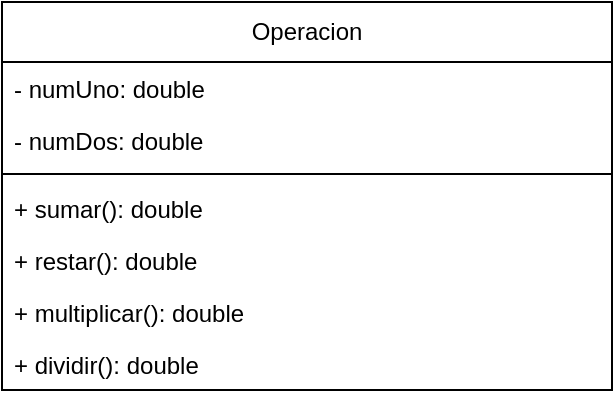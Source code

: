 <mxfile version="26.0.16">
  <diagram name="Página-1" id="1sTRYYgIjtnhhmSdObvM">
    <mxGraphModel dx="313" dy="618" grid="1" gridSize="10" guides="1" tooltips="1" connect="1" arrows="1" fold="1" page="1" pageScale="1" pageWidth="827" pageHeight="1169" math="0" shadow="0">
      <root>
        <mxCell id="0" />
        <mxCell id="1" parent="0" />
        <mxCell id="6_1M1wy337pFZwj4fq5--5" value="Operacion" style="swimlane;fontStyle=0;childLayout=stackLayout;horizontal=1;startSize=30;fillColor=none;horizontalStack=0;resizeParent=1;resizeParentMax=0;resizeLast=0;collapsible=1;marginBottom=0;whiteSpace=wrap;html=1;" vertex="1" parent="1">
          <mxGeometry x="273" y="140" width="305" height="194" as="geometry" />
        </mxCell>
        <mxCell id="6_1M1wy337pFZwj4fq5--6" value="- numUno: double" style="text;strokeColor=none;fillColor=none;align=left;verticalAlign=top;spacingLeft=4;spacingRight=4;overflow=hidden;rotatable=0;points=[[0,0.5],[1,0.5]];portConstraint=eastwest;whiteSpace=wrap;html=1;" vertex="1" parent="6_1M1wy337pFZwj4fq5--5">
          <mxGeometry y="30" width="305" height="26" as="geometry" />
        </mxCell>
        <mxCell id="6_1M1wy337pFZwj4fq5--7" value="- numDos: double" style="text;strokeColor=none;fillColor=none;align=left;verticalAlign=top;spacingLeft=4;spacingRight=4;overflow=hidden;rotatable=0;points=[[0,0.5],[1,0.5]];portConstraint=eastwest;whiteSpace=wrap;html=1;" vertex="1" parent="6_1M1wy337pFZwj4fq5--5">
          <mxGeometry y="56" width="305" height="26" as="geometry" />
        </mxCell>
        <mxCell id="6_1M1wy337pFZwj4fq5--8" value="" style="line;strokeWidth=1;fillColor=none;align=left;verticalAlign=middle;spacingTop=-1;spacingLeft=3;spacingRight=3;rotatable=0;labelPosition=right;points=[];portConstraint=eastwest;strokeColor=inherit;" vertex="1" parent="6_1M1wy337pFZwj4fq5--5">
          <mxGeometry y="82" width="305" height="8" as="geometry" />
        </mxCell>
        <mxCell id="6_1M1wy337pFZwj4fq5--9" value="+ sumar(): double" style="text;strokeColor=none;fillColor=none;align=left;verticalAlign=top;spacingLeft=4;spacingRight=4;overflow=hidden;rotatable=0;points=[[0,0.5],[1,0.5]];portConstraint=eastwest;whiteSpace=wrap;html=1;" vertex="1" parent="6_1M1wy337pFZwj4fq5--5">
          <mxGeometry y="90" width="305" height="26" as="geometry" />
        </mxCell>
        <mxCell id="6_1M1wy337pFZwj4fq5--10" value="+ restar(): double" style="text;strokeColor=none;fillColor=none;align=left;verticalAlign=top;spacingLeft=4;spacingRight=4;overflow=hidden;rotatable=0;points=[[0,0.5],[1,0.5]];portConstraint=eastwest;whiteSpace=wrap;html=1;" vertex="1" parent="6_1M1wy337pFZwj4fq5--5">
          <mxGeometry y="116" width="305" height="26" as="geometry" />
        </mxCell>
        <mxCell id="6_1M1wy337pFZwj4fq5--11" value="+ multiplicar(): double" style="text;strokeColor=none;fillColor=none;align=left;verticalAlign=top;spacingLeft=4;spacingRight=4;overflow=hidden;rotatable=0;points=[[0,0.5],[1,0.5]];portConstraint=eastwest;whiteSpace=wrap;html=1;" vertex="1" parent="6_1M1wy337pFZwj4fq5--5">
          <mxGeometry y="142" width="305" height="26" as="geometry" />
        </mxCell>
        <mxCell id="6_1M1wy337pFZwj4fq5--12" value="+ dividir(): double" style="text;strokeColor=none;fillColor=none;align=left;verticalAlign=top;spacingLeft=4;spacingRight=4;overflow=hidden;rotatable=0;points=[[0,0.5],[1,0.5]];portConstraint=eastwest;whiteSpace=wrap;html=1;" vertex="1" parent="6_1M1wy337pFZwj4fq5--5">
          <mxGeometry y="168" width="305" height="26" as="geometry" />
        </mxCell>
      </root>
    </mxGraphModel>
  </diagram>
</mxfile>
